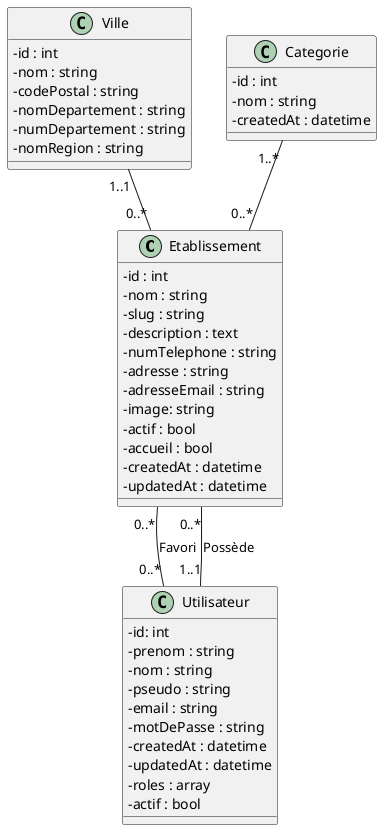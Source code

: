 @startuml
skinparam classAttributeIconSize 0

class Etablissement {
    - id : int
    - nom : string
    - slug : string
    - description : text
    - numTelephone : string
    - adresse : string
    - adresseEmail : string
    - image: string
    - actif : bool
    - accueil : bool
    - createdAt : datetime
    - updatedAt : datetime
}

class Ville {
    - id : int
    - nom : string
    - codePostal : string
    - nomDepartement : string
    - numDepartement : string
    - nomRegion : string
}

class Categorie {
    - id : int
    - nom : string
    - createdAt : datetime
}

class Utilisateur {
    - id: int
    - prenom : string
    - nom : string
    - pseudo : string
    - email : string
    - motDePasse : string
    - createdAt : datetime
    - updatedAt : datetime
    - roles : array
    - actif : bool
}

Categorie"1..*"--"0..*"Etablissement
Ville"1..1"--"0..*"Etablissement
Etablissement"0..*"--"0..*"Utilisateur : Favori

Etablissement"0..*"--"1..1"Utilisateur : Possède
@enduml